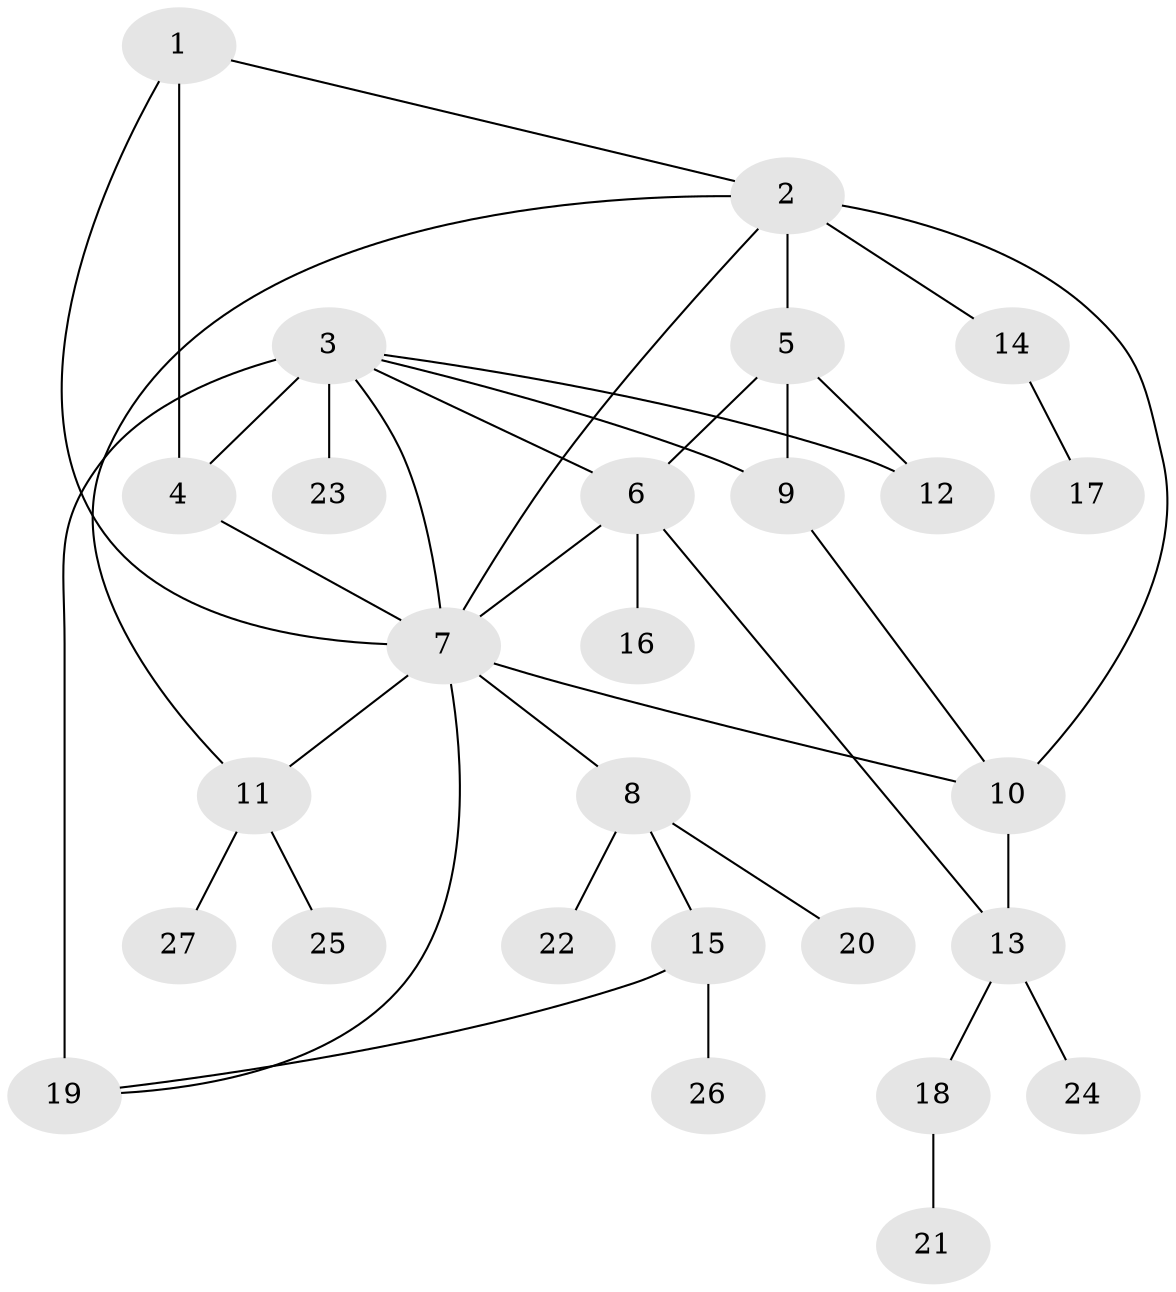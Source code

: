 // original degree distribution, {3: 0.14814814814814814, 7: 0.018518518518518517, 10: 0.018518518518518517, 5: 0.05555555555555555, 6: 0.05555555555555555, 8: 0.018518518518518517, 4: 0.018518518518518517, 1: 0.4444444444444444, 2: 0.2222222222222222}
// Generated by graph-tools (version 1.1) at 2025/37/03/09/25 02:37:42]
// undirected, 27 vertices, 39 edges
graph export_dot {
graph [start="1"]
  node [color=gray90,style=filled];
  1;
  2;
  3;
  4;
  5;
  6;
  7;
  8;
  9;
  10;
  11;
  12;
  13;
  14;
  15;
  16;
  17;
  18;
  19;
  20;
  21;
  22;
  23;
  24;
  25;
  26;
  27;
  1 -- 2 [weight=1.0];
  1 -- 4 [weight=3.0];
  1 -- 7 [weight=1.0];
  2 -- 5 [weight=1.0];
  2 -- 7 [weight=1.0];
  2 -- 10 [weight=2.0];
  2 -- 11 [weight=1.0];
  2 -- 14 [weight=1.0];
  3 -- 4 [weight=1.0];
  3 -- 6 [weight=1.0];
  3 -- 7 [weight=1.0];
  3 -- 9 [weight=1.0];
  3 -- 12 [weight=1.0];
  3 -- 19 [weight=3.0];
  3 -- 23 [weight=1.0];
  4 -- 7 [weight=2.0];
  5 -- 6 [weight=1.0];
  5 -- 9 [weight=2.0];
  5 -- 12 [weight=1.0];
  6 -- 7 [weight=1.0];
  6 -- 13 [weight=1.0];
  6 -- 16 [weight=1.0];
  7 -- 8 [weight=1.0];
  7 -- 10 [weight=1.0];
  7 -- 11 [weight=1.0];
  7 -- 19 [weight=1.0];
  8 -- 15 [weight=1.0];
  8 -- 20 [weight=1.0];
  8 -- 22 [weight=1.0];
  9 -- 10 [weight=1.0];
  10 -- 13 [weight=1.0];
  11 -- 25 [weight=1.0];
  11 -- 27 [weight=1.0];
  13 -- 18 [weight=1.0];
  13 -- 24 [weight=1.0];
  14 -- 17 [weight=1.0];
  15 -- 19 [weight=1.0];
  15 -- 26 [weight=1.0];
  18 -- 21 [weight=1.0];
}
